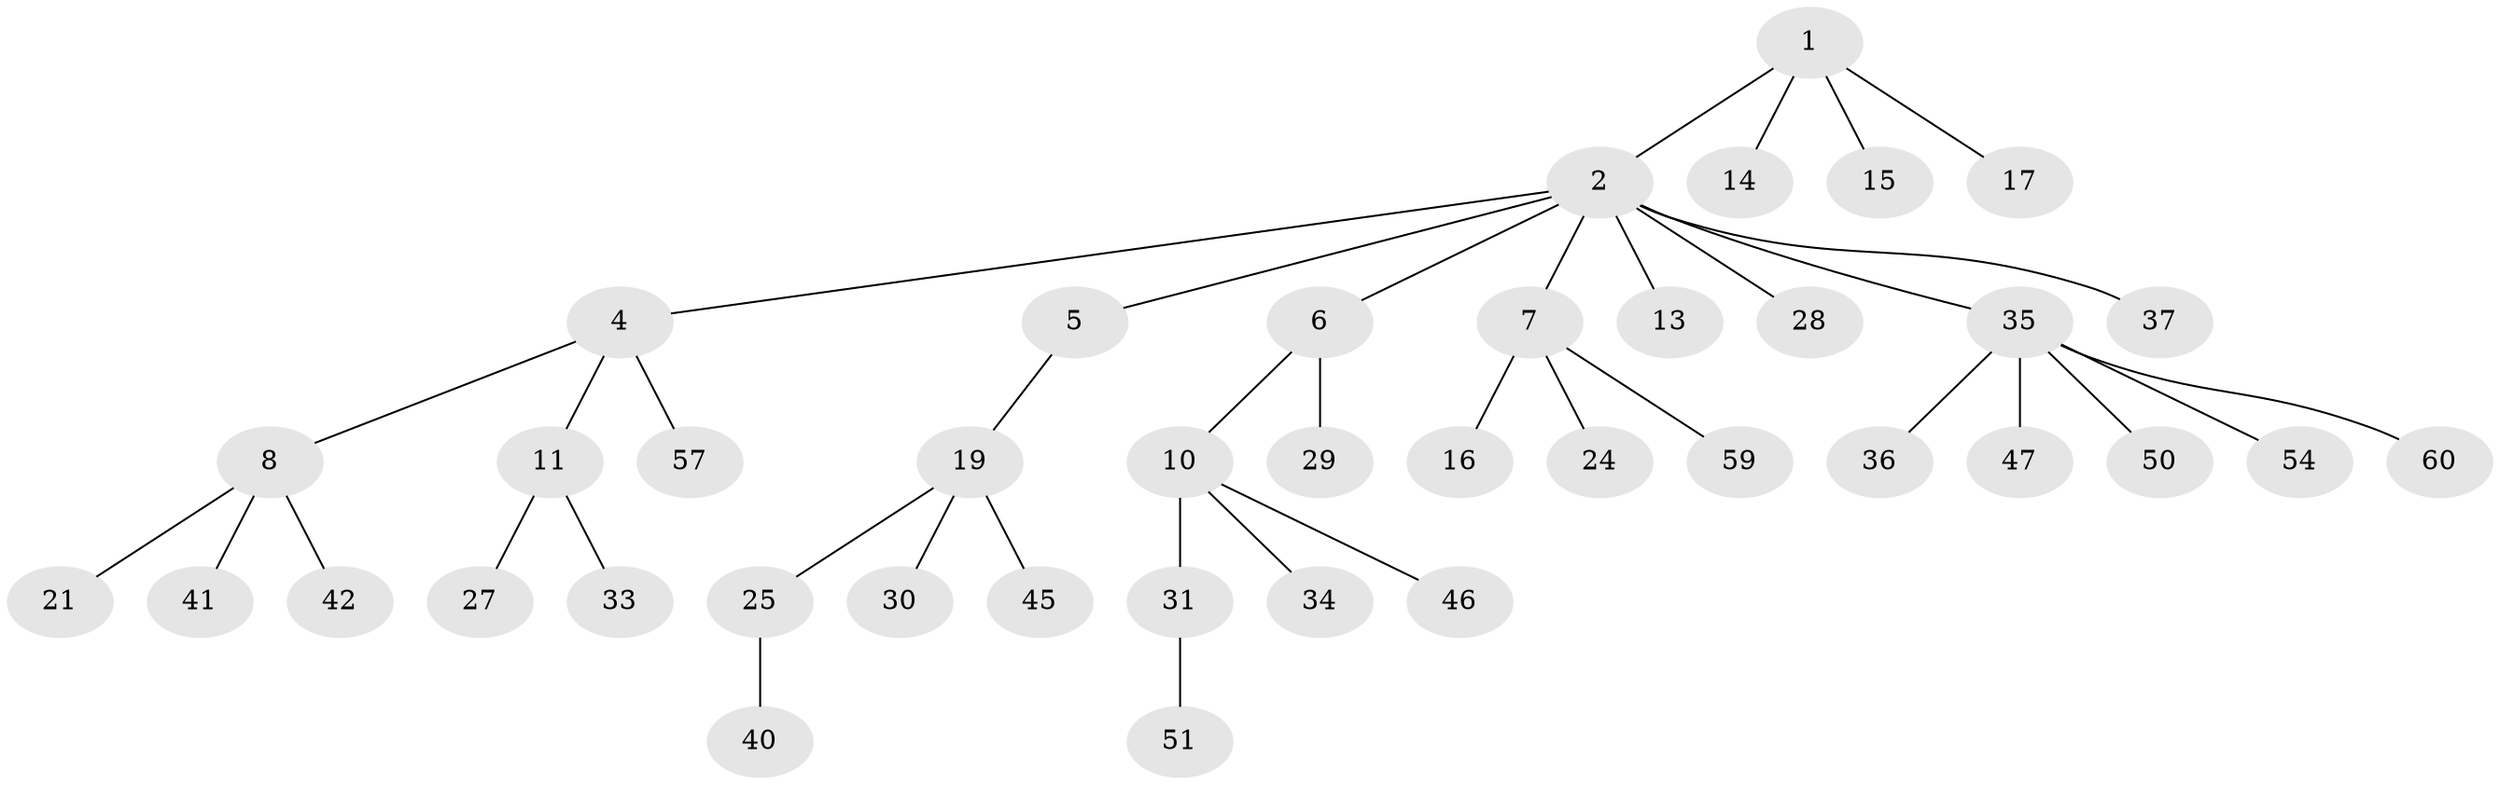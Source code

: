 // original degree distribution, {3: 0.11475409836065574, 4: 0.06557377049180328, 7: 0.01639344262295082, 5: 0.04918032786885246, 2: 0.2459016393442623, 1: 0.5081967213114754}
// Generated by graph-tools (version 1.1) at 2025/11/02/27/25 16:11:25]
// undirected, 40 vertices, 39 edges
graph export_dot {
graph [start="1"]
  node [color=gray90,style=filled];
  1 [super="+9"];
  2 [super="+3"];
  4 [super="+58"];
  5;
  6 [super="+52"];
  7 [super="+26"];
  8 [super="+12"];
  10 [super="+22"];
  11 [super="+20"];
  13 [super="+38"];
  14 [super="+23"];
  15 [super="+44"];
  16;
  17 [super="+18"];
  19 [super="+39"];
  21;
  24 [super="+55"];
  25;
  27;
  28;
  29;
  30 [super="+32"];
  31 [super="+56"];
  33 [super="+48"];
  34;
  35 [super="+43"];
  36;
  37;
  40 [super="+53"];
  41;
  42;
  45;
  46 [super="+49"];
  47;
  50;
  51;
  54;
  57;
  59 [super="+61"];
  60;
  1 -- 2;
  1 -- 17;
  1 -- 14;
  1 -- 15;
  2 -- 6;
  2 -- 28;
  2 -- 35;
  2 -- 4;
  2 -- 5;
  2 -- 37;
  2 -- 7;
  2 -- 13;
  4 -- 8;
  4 -- 11;
  4 -- 57;
  5 -- 19;
  6 -- 10;
  6 -- 29;
  7 -- 16;
  7 -- 24;
  7 -- 59;
  8 -- 21;
  8 -- 41;
  8 -- 42;
  10 -- 34;
  10 -- 46;
  10 -- 31;
  11 -- 27;
  11 -- 33;
  19 -- 25;
  19 -- 30;
  19 -- 45;
  25 -- 40;
  31 -- 51;
  35 -- 36;
  35 -- 54;
  35 -- 60;
  35 -- 50;
  35 -- 47;
}
